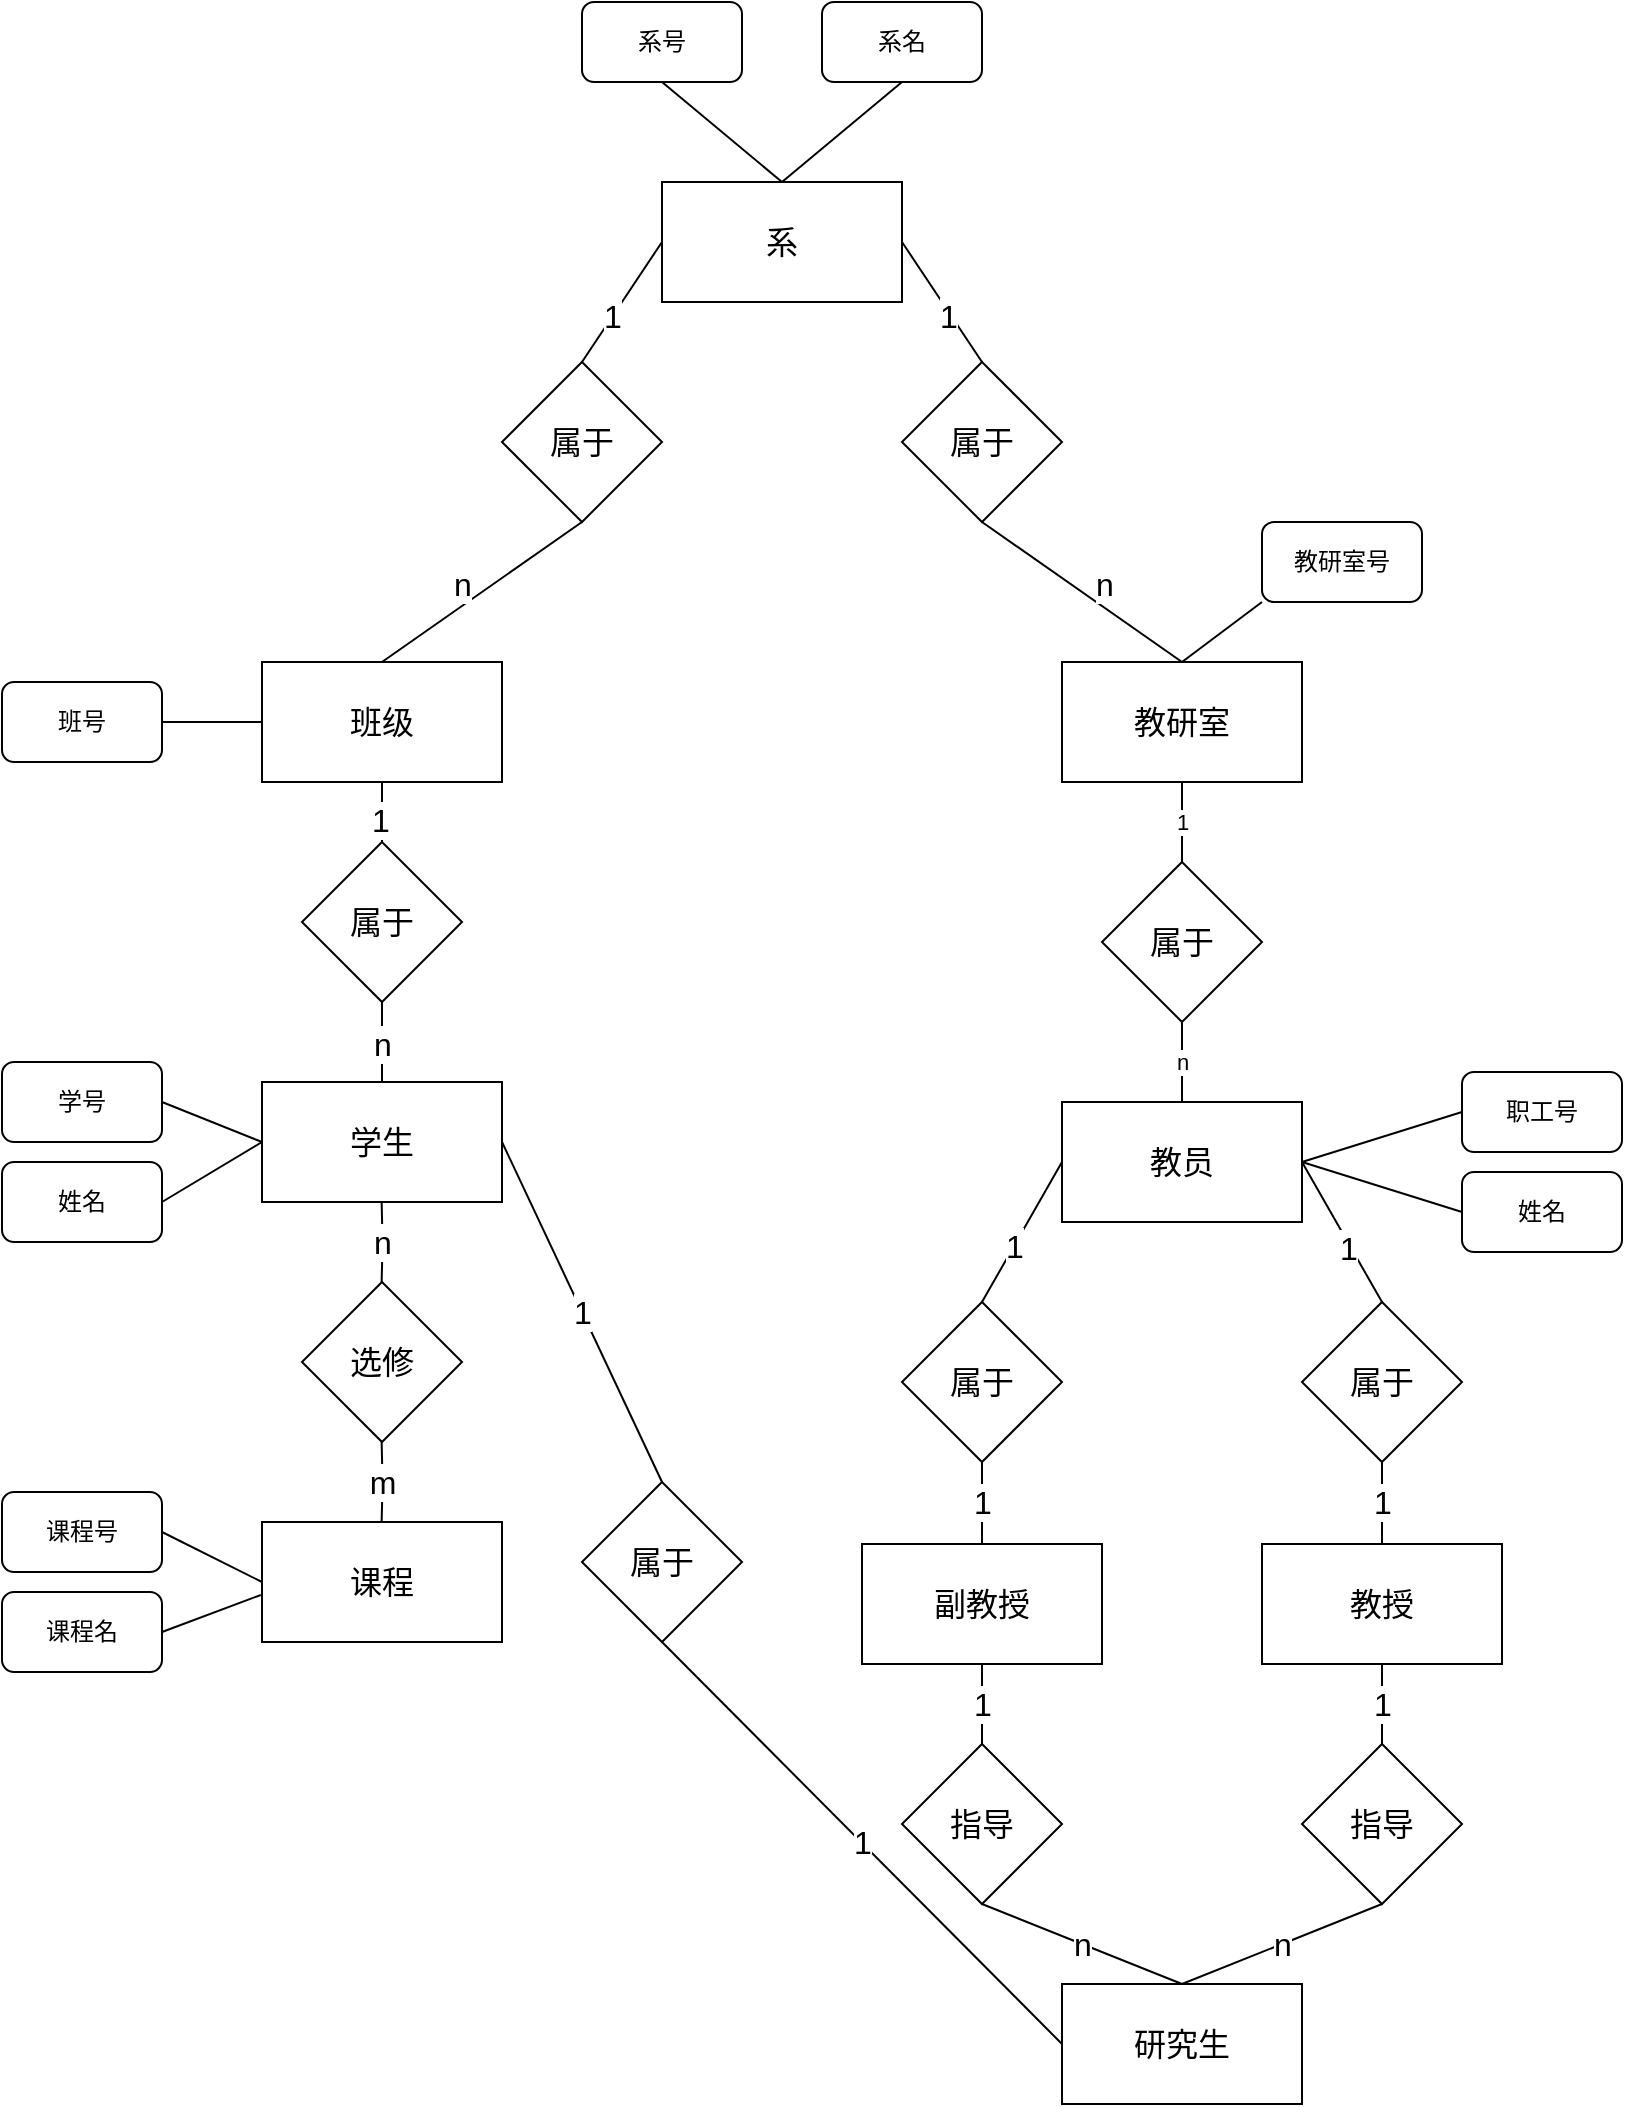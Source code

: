 <mxfile version="20.6.0" type="github">
  <diagram id="wtk5QLIoAwouslw7U4_e" name="第 1 页">
    <mxGraphModel dx="1599" dy="1215" grid="1" gridSize="10" guides="1" tooltips="1" connect="1" arrows="1" fold="1" page="1" pageScale="1" pageWidth="850" pageHeight="1100" math="0" shadow="0">
      <root>
        <mxCell id="0" />
        <mxCell id="1" parent="0" />
        <mxCell id="UVKUmxEZPX85mDdvoM-r-1" value="&lt;font style=&quot;font-size: 16px;&quot;&gt;系&lt;/font&gt;" style="rounded=0;whiteSpace=wrap;html=1;" vertex="1" parent="1">
          <mxGeometry x="270" y="240" width="120" height="60" as="geometry" />
        </mxCell>
        <mxCell id="UVKUmxEZPX85mDdvoM-r-2" value="属于" style="rhombus;whiteSpace=wrap;html=1;fontSize=16;" vertex="1" parent="1">
          <mxGeometry x="190" y="330" width="80" height="80" as="geometry" />
        </mxCell>
        <mxCell id="UVKUmxEZPX85mDdvoM-r-3" value="属于" style="rhombus;whiteSpace=wrap;html=1;fontSize=16;" vertex="1" parent="1">
          <mxGeometry x="390" y="330" width="80" height="80" as="geometry" />
        </mxCell>
        <mxCell id="UVKUmxEZPX85mDdvoM-r-4" value="" style="endArrow=none;html=1;rounded=0;fontSize=16;entryX=0;entryY=0.5;entryDx=0;entryDy=0;exitX=0.5;exitY=0;exitDx=0;exitDy=0;" edge="1" parent="1" source="UVKUmxEZPX85mDdvoM-r-2" target="UVKUmxEZPX85mDdvoM-r-1">
          <mxGeometry width="50" height="50" relative="1" as="geometry">
            <mxPoint x="220" y="370" as="sourcePoint" />
            <mxPoint x="270" y="320" as="targetPoint" />
          </mxGeometry>
        </mxCell>
        <mxCell id="UVKUmxEZPX85mDdvoM-r-5" value="1" style="edgeLabel;html=1;align=center;verticalAlign=middle;resizable=0;points=[];fontSize=16;" vertex="1" connectable="0" parent="UVKUmxEZPX85mDdvoM-r-4">
          <mxGeometry x="-0.24" y="1" relative="1" as="geometry">
            <mxPoint as="offset" />
          </mxGeometry>
        </mxCell>
        <mxCell id="UVKUmxEZPX85mDdvoM-r-6" value="" style="endArrow=none;html=1;rounded=0;fontSize=16;entryX=1;entryY=0.5;entryDx=0;entryDy=0;exitX=0.5;exitY=0;exitDx=0;exitDy=0;" edge="1" parent="1" source="UVKUmxEZPX85mDdvoM-r-3" target="UVKUmxEZPX85mDdvoM-r-1">
          <mxGeometry width="50" height="50" relative="1" as="geometry">
            <mxPoint x="320" y="410" as="sourcePoint" />
            <mxPoint x="370" y="360" as="targetPoint" />
          </mxGeometry>
        </mxCell>
        <mxCell id="UVKUmxEZPX85mDdvoM-r-7" value="1" style="edgeLabel;html=1;align=center;verticalAlign=middle;resizable=0;points=[];fontSize=16;" vertex="1" connectable="0" parent="UVKUmxEZPX85mDdvoM-r-6">
          <mxGeometry x="-0.191" y="1" relative="1" as="geometry">
            <mxPoint as="offset" />
          </mxGeometry>
        </mxCell>
        <mxCell id="UVKUmxEZPX85mDdvoM-r-8" value="班级" style="rounded=0;whiteSpace=wrap;html=1;fontSize=16;" vertex="1" parent="1">
          <mxGeometry x="70" y="480" width="120" height="60" as="geometry" />
        </mxCell>
        <mxCell id="UVKUmxEZPX85mDdvoM-r-9" value="" style="endArrow=none;html=1;rounded=0;fontSize=16;entryX=0.5;entryY=1;entryDx=0;entryDy=0;exitX=0.5;exitY=0;exitDx=0;exitDy=0;" edge="1" parent="1" source="UVKUmxEZPX85mDdvoM-r-8" target="UVKUmxEZPX85mDdvoM-r-2">
          <mxGeometry width="50" height="50" relative="1" as="geometry">
            <mxPoint x="300" y="490" as="sourcePoint" />
            <mxPoint x="350" y="440" as="targetPoint" />
          </mxGeometry>
        </mxCell>
        <mxCell id="UVKUmxEZPX85mDdvoM-r-10" value="n" style="edgeLabel;html=1;align=center;verticalAlign=middle;resizable=0;points=[];fontSize=16;" vertex="1" connectable="0" parent="UVKUmxEZPX85mDdvoM-r-9">
          <mxGeometry x="-0.216" relative="1" as="geometry">
            <mxPoint y="-12" as="offset" />
          </mxGeometry>
        </mxCell>
        <mxCell id="UVKUmxEZPX85mDdvoM-r-74" value="1" style="edgeStyle=none;rounded=0;orthogonalLoop=1;jettySize=auto;html=1;exitX=0.5;exitY=1;exitDx=0;exitDy=0;entryX=0.5;entryY=0;entryDx=0;entryDy=0;endArrow=none;endFill=0;" edge="1" parent="1" source="UVKUmxEZPX85mDdvoM-r-11" target="UVKUmxEZPX85mDdvoM-r-73">
          <mxGeometry relative="1" as="geometry" />
        </mxCell>
        <mxCell id="UVKUmxEZPX85mDdvoM-r-11" value="教研室" style="rounded=0;whiteSpace=wrap;html=1;fontSize=16;" vertex="1" parent="1">
          <mxGeometry x="470" y="480" width="120" height="60" as="geometry" />
        </mxCell>
        <mxCell id="UVKUmxEZPX85mDdvoM-r-12" value="" style="endArrow=none;html=1;rounded=0;fontSize=16;entryX=0.5;entryY=1;entryDx=0;entryDy=0;exitX=0.5;exitY=0;exitDx=0;exitDy=0;" edge="1" parent="1" source="UVKUmxEZPX85mDdvoM-r-11" target="UVKUmxEZPX85mDdvoM-r-3">
          <mxGeometry width="50" height="50" relative="1" as="geometry">
            <mxPoint x="240" y="490" as="sourcePoint" />
            <mxPoint x="240" y="420" as="targetPoint" />
          </mxGeometry>
        </mxCell>
        <mxCell id="UVKUmxEZPX85mDdvoM-r-13" value="n" style="edgeLabel;html=1;align=center;verticalAlign=middle;resizable=0;points=[];fontSize=16;" vertex="1" connectable="0" parent="UVKUmxEZPX85mDdvoM-r-12">
          <mxGeometry x="-0.216" relative="1" as="geometry">
            <mxPoint y="-12" as="offset" />
          </mxGeometry>
        </mxCell>
        <mxCell id="UVKUmxEZPX85mDdvoM-r-14" value="1" style="edgeStyle=orthogonalEdgeStyle;rounded=0;orthogonalLoop=1;jettySize=auto;html=1;exitX=0.5;exitY=1;exitDx=0;exitDy=0;entryX=0.5;entryY=0;entryDx=0;entryDy=0;fontSize=16;endArrow=none;endFill=0;" edge="1" parent="1" source="UVKUmxEZPX85mDdvoM-r-15" target="UVKUmxEZPX85mDdvoM-r-47">
          <mxGeometry relative="1" as="geometry" />
        </mxCell>
        <mxCell id="UVKUmxEZPX85mDdvoM-r-15" value="教授" style="rounded=0;whiteSpace=wrap;html=1;fontSize=16;" vertex="1" parent="1">
          <mxGeometry x="570" y="921" width="120" height="60" as="geometry" />
        </mxCell>
        <mxCell id="UVKUmxEZPX85mDdvoM-r-16" value="1" style="edgeStyle=orthogonalEdgeStyle;rounded=0;orthogonalLoop=1;jettySize=auto;html=1;exitX=0.5;exitY=1;exitDx=0;exitDy=0;entryX=0.5;entryY=0;entryDx=0;entryDy=0;fontSize=16;endArrow=none;endFill=0;" edge="1" parent="1" source="UVKUmxEZPX85mDdvoM-r-17" target="UVKUmxEZPX85mDdvoM-r-41">
          <mxGeometry relative="1" as="geometry" />
        </mxCell>
        <mxCell id="UVKUmxEZPX85mDdvoM-r-17" value="副教授" style="rounded=0;whiteSpace=wrap;html=1;fontSize=16;" vertex="1" parent="1">
          <mxGeometry x="370" y="921" width="120" height="60" as="geometry" />
        </mxCell>
        <mxCell id="UVKUmxEZPX85mDdvoM-r-18" value="属于" style="rhombus;whiteSpace=wrap;html=1;fontSize=16;" vertex="1" parent="1">
          <mxGeometry x="590" y="800" width="80" height="80" as="geometry" />
        </mxCell>
        <mxCell id="UVKUmxEZPX85mDdvoM-r-19" value="" style="endArrow=none;html=1;rounded=0;fontSize=16;entryX=1;entryY=0.5;entryDx=0;entryDy=0;exitX=0.5;exitY=0;exitDx=0;exitDy=0;" edge="1" parent="1" source="UVKUmxEZPX85mDdvoM-r-18" target="UVKUmxEZPX85mDdvoM-r-72">
          <mxGeometry width="50" height="50" relative="1" as="geometry">
            <mxPoint x="680" y="830" as="sourcePoint" />
            <mxPoint x="640" y="660" as="targetPoint" />
          </mxGeometry>
        </mxCell>
        <mxCell id="UVKUmxEZPX85mDdvoM-r-20" value="1" style="edgeLabel;html=1;align=center;verticalAlign=middle;resizable=0;points=[];fontSize=16;" vertex="1" connectable="0" parent="UVKUmxEZPX85mDdvoM-r-19">
          <mxGeometry x="-0.191" y="1" relative="1" as="geometry">
            <mxPoint as="offset" />
          </mxGeometry>
        </mxCell>
        <mxCell id="UVKUmxEZPX85mDdvoM-r-21" value="" style="endArrow=none;html=1;rounded=0;fontSize=16;entryX=0.5;entryY=1;entryDx=0;entryDy=0;exitX=0.5;exitY=0;exitDx=0;exitDy=0;" edge="1" parent="1" source="UVKUmxEZPX85mDdvoM-r-15" target="UVKUmxEZPX85mDdvoM-r-18">
          <mxGeometry width="50" height="50" relative="1" as="geometry">
            <mxPoint x="540" y="721" as="sourcePoint" />
            <mxPoint x="630" y="881" as="targetPoint" />
          </mxGeometry>
        </mxCell>
        <mxCell id="UVKUmxEZPX85mDdvoM-r-22" value="1" style="edgeLabel;html=1;align=center;verticalAlign=middle;resizable=0;points=[];fontSize=16;" vertex="1" connectable="0" parent="UVKUmxEZPX85mDdvoM-r-21">
          <mxGeometry x="-0.216" relative="1" as="geometry">
            <mxPoint y="-5" as="offset" />
          </mxGeometry>
        </mxCell>
        <mxCell id="UVKUmxEZPX85mDdvoM-r-23" value="属于" style="rhombus;whiteSpace=wrap;html=1;fontSize=16;" vertex="1" parent="1">
          <mxGeometry x="390" y="800" width="80" height="80" as="geometry" />
        </mxCell>
        <mxCell id="UVKUmxEZPX85mDdvoM-r-24" value="" style="endArrow=none;html=1;rounded=0;fontSize=16;entryX=0;entryY=0.5;entryDx=0;entryDy=0;exitX=0.5;exitY=0;exitDx=0;exitDy=0;" edge="1" parent="1" source="UVKUmxEZPX85mDdvoM-r-23" target="UVKUmxEZPX85mDdvoM-r-72">
          <mxGeometry width="50" height="50" relative="1" as="geometry">
            <mxPoint x="540" y="441" as="sourcePoint" />
            <mxPoint x="470" y="831" as="targetPoint" />
          </mxGeometry>
        </mxCell>
        <mxCell id="UVKUmxEZPX85mDdvoM-r-25" value="1" style="edgeLabel;html=1;align=center;verticalAlign=middle;resizable=0;points=[];fontSize=16;" vertex="1" connectable="0" parent="UVKUmxEZPX85mDdvoM-r-24">
          <mxGeometry x="-0.191" y="1" relative="1" as="geometry">
            <mxPoint as="offset" />
          </mxGeometry>
        </mxCell>
        <mxCell id="UVKUmxEZPX85mDdvoM-r-26" value="" style="endArrow=none;html=1;rounded=0;fontSize=16;entryX=0.5;entryY=1;entryDx=0;entryDy=0;" edge="1" parent="1" source="UVKUmxEZPX85mDdvoM-r-17" target="UVKUmxEZPX85mDdvoM-r-23">
          <mxGeometry width="50" height="50" relative="1" as="geometry">
            <mxPoint x="429.47" y="951" as="sourcePoint" />
            <mxPoint x="430" y="881" as="targetPoint" />
          </mxGeometry>
        </mxCell>
        <mxCell id="UVKUmxEZPX85mDdvoM-r-27" value="1" style="edgeLabel;html=1;align=center;verticalAlign=middle;resizable=0;points=[];fontSize=16;" vertex="1" connectable="0" parent="UVKUmxEZPX85mDdvoM-r-26">
          <mxGeometry x="-0.216" relative="1" as="geometry">
            <mxPoint y="-5" as="offset" />
          </mxGeometry>
        </mxCell>
        <mxCell id="UVKUmxEZPX85mDdvoM-r-28" style="edgeStyle=orthogonalEdgeStyle;rounded=0;orthogonalLoop=1;jettySize=auto;html=1;exitX=0.5;exitY=1;exitDx=0;exitDy=0;entryX=0.5;entryY=0;entryDx=0;entryDy=0;fontSize=16;endArrow=none;endFill=0;" edge="1" parent="1" source="UVKUmxEZPX85mDdvoM-r-30" target="UVKUmxEZPX85mDdvoM-r-33">
          <mxGeometry relative="1" as="geometry" />
        </mxCell>
        <mxCell id="UVKUmxEZPX85mDdvoM-r-29" value="n" style="edgeLabel;html=1;align=center;verticalAlign=middle;resizable=0;points=[];fontSize=16;" vertex="1" connectable="0" parent="UVKUmxEZPX85mDdvoM-r-28">
          <mxGeometry x="0.276" y="-1" relative="1" as="geometry">
            <mxPoint x="1" y="-5" as="offset" />
          </mxGeometry>
        </mxCell>
        <mxCell id="UVKUmxEZPX85mDdvoM-r-30" value="属于" style="rhombus;whiteSpace=wrap;html=1;fontSize=16;" vertex="1" parent="1">
          <mxGeometry x="90" y="570" width="80" height="80" as="geometry" />
        </mxCell>
        <mxCell id="UVKUmxEZPX85mDdvoM-r-31" value="" style="endArrow=none;html=1;rounded=0;fontSize=16;entryX=0.5;entryY=1;entryDx=0;entryDy=0;exitX=0.5;exitY=0;exitDx=0;exitDy=0;" edge="1" parent="1" source="UVKUmxEZPX85mDdvoM-r-30" target="UVKUmxEZPX85mDdvoM-r-8">
          <mxGeometry width="50" height="50" relative="1" as="geometry">
            <mxPoint x="240" y="340" as="sourcePoint" />
            <mxPoint x="280" y="280" as="targetPoint" />
          </mxGeometry>
        </mxCell>
        <mxCell id="UVKUmxEZPX85mDdvoM-r-32" value="1" style="edgeLabel;html=1;align=center;verticalAlign=middle;resizable=0;points=[];fontSize=16;" vertex="1" connectable="0" parent="UVKUmxEZPX85mDdvoM-r-31">
          <mxGeometry x="-0.24" y="1" relative="1" as="geometry">
            <mxPoint as="offset" />
          </mxGeometry>
        </mxCell>
        <mxCell id="UVKUmxEZPX85mDdvoM-r-33" value="学生" style="rounded=0;whiteSpace=wrap;html=1;fontSize=16;" vertex="1" parent="1">
          <mxGeometry x="70" y="690" width="120" height="60" as="geometry" />
        </mxCell>
        <mxCell id="UVKUmxEZPX85mDdvoM-r-34" value="课程" style="rounded=0;whiteSpace=wrap;html=1;fontSize=16;" vertex="1" parent="1">
          <mxGeometry x="70" y="910" width="120" height="60" as="geometry" />
        </mxCell>
        <mxCell id="UVKUmxEZPX85mDdvoM-r-35" value="选修" style="rhombus;whiteSpace=wrap;html=1;fontSize=16;" vertex="1" parent="1">
          <mxGeometry x="90" y="790" width="80" height="80" as="geometry" />
        </mxCell>
        <mxCell id="UVKUmxEZPX85mDdvoM-r-36" style="edgeStyle=orthogonalEdgeStyle;rounded=0;orthogonalLoop=1;jettySize=auto;html=1;exitX=0.5;exitY=1;exitDx=0;exitDy=0;entryX=0.5;entryY=0;entryDx=0;entryDy=0;fontSize=16;endArrow=none;endFill=0;" edge="1" parent="1">
          <mxGeometry relative="1" as="geometry">
            <mxPoint x="129.82" y="750" as="sourcePoint" />
            <mxPoint x="129.82" y="790" as="targetPoint" />
          </mxGeometry>
        </mxCell>
        <mxCell id="UVKUmxEZPX85mDdvoM-r-37" value="n" style="edgeLabel;html=1;align=center;verticalAlign=middle;resizable=0;points=[];fontSize=16;" vertex="1" connectable="0" parent="UVKUmxEZPX85mDdvoM-r-36">
          <mxGeometry x="0.276" y="-1" relative="1" as="geometry">
            <mxPoint x="1" y="-5" as="offset" />
          </mxGeometry>
        </mxCell>
        <mxCell id="UVKUmxEZPX85mDdvoM-r-38" style="edgeStyle=orthogonalEdgeStyle;rounded=0;orthogonalLoop=1;jettySize=auto;html=1;exitX=0.5;exitY=1;exitDx=0;exitDy=0;entryX=0.5;entryY=0;entryDx=0;entryDy=0;fontSize=16;endArrow=none;endFill=0;" edge="1" parent="1">
          <mxGeometry relative="1" as="geometry">
            <mxPoint x="129.82" y="870" as="sourcePoint" />
            <mxPoint x="129.82" y="910" as="targetPoint" />
          </mxGeometry>
        </mxCell>
        <mxCell id="UVKUmxEZPX85mDdvoM-r-39" value="m" style="edgeLabel;html=1;align=center;verticalAlign=middle;resizable=0;points=[];fontSize=16;" vertex="1" connectable="0" parent="UVKUmxEZPX85mDdvoM-r-38">
          <mxGeometry x="0.276" y="-1" relative="1" as="geometry">
            <mxPoint x="1" y="-5" as="offset" />
          </mxGeometry>
        </mxCell>
        <mxCell id="UVKUmxEZPX85mDdvoM-r-40" value="研究生" style="rounded=0;whiteSpace=wrap;html=1;fontSize=16;" vertex="1" parent="1">
          <mxGeometry x="470" y="1141" width="120" height="60" as="geometry" />
        </mxCell>
        <mxCell id="UVKUmxEZPX85mDdvoM-r-41" value="指导" style="rhombus;whiteSpace=wrap;html=1;fontSize=16;" vertex="1" parent="1">
          <mxGeometry x="390" y="1021" width="80" height="80" as="geometry" />
        </mxCell>
        <mxCell id="UVKUmxEZPX85mDdvoM-r-42" value="属于" style="rhombus;whiteSpace=wrap;html=1;fontSize=16;" vertex="1" parent="1">
          <mxGeometry x="230" y="890" width="80" height="80" as="geometry" />
        </mxCell>
        <mxCell id="UVKUmxEZPX85mDdvoM-r-43" value="1" style="endArrow=none;html=1;rounded=0;fontSize=16;entryX=1;entryY=0.5;entryDx=0;entryDy=0;exitX=0.5;exitY=0;exitDx=0;exitDy=0;" edge="1" parent="1" source="UVKUmxEZPX85mDdvoM-r-42" target="UVKUmxEZPX85mDdvoM-r-33">
          <mxGeometry width="50" height="50" relative="1" as="geometry">
            <mxPoint x="280" y="780" as="sourcePoint" />
            <mxPoint x="290" y="730" as="targetPoint" />
          </mxGeometry>
        </mxCell>
        <mxCell id="UVKUmxEZPX85mDdvoM-r-44" value="1" style="endArrow=none;html=1;rounded=0;fontSize=16;entryX=0.5;entryY=1;entryDx=0;entryDy=0;exitX=0;exitY=0.5;exitDx=0;exitDy=0;" edge="1" parent="1" source="UVKUmxEZPX85mDdvoM-r-40" target="UVKUmxEZPX85mDdvoM-r-42">
          <mxGeometry width="50" height="50" relative="1" as="geometry">
            <mxPoint x="300" y="840" as="sourcePoint" />
            <mxPoint x="330" y="935" as="targetPoint" />
          </mxGeometry>
        </mxCell>
        <mxCell id="UVKUmxEZPX85mDdvoM-r-45" value="n" style="endArrow=none;html=1;rounded=0;fontSize=16;entryX=0.5;entryY=1;entryDx=0;entryDy=0;exitX=0.5;exitY=0;exitDx=0;exitDy=0;" edge="1" parent="1" source="UVKUmxEZPX85mDdvoM-r-40" target="UVKUmxEZPX85mDdvoM-r-41">
          <mxGeometry width="50" height="50" relative="1" as="geometry">
            <mxPoint x="530" y="1131" as="sourcePoint" />
            <mxPoint x="580" y="1081" as="targetPoint" />
          </mxGeometry>
        </mxCell>
        <mxCell id="UVKUmxEZPX85mDdvoM-r-46" value="n" style="rounded=0;orthogonalLoop=1;jettySize=auto;html=1;exitX=0.5;exitY=1;exitDx=0;exitDy=0;entryX=0.5;entryY=0;entryDx=0;entryDy=0;fontSize=16;endArrow=none;endFill=0;" edge="1" parent="1" source="UVKUmxEZPX85mDdvoM-r-47" target="UVKUmxEZPX85mDdvoM-r-40">
          <mxGeometry relative="1" as="geometry" />
        </mxCell>
        <mxCell id="UVKUmxEZPX85mDdvoM-r-47" value="指导" style="rhombus;whiteSpace=wrap;html=1;fontSize=16;" vertex="1" parent="1">
          <mxGeometry x="590" y="1021" width="80" height="80" as="geometry" />
        </mxCell>
        <mxCell id="UVKUmxEZPX85mDdvoM-r-52" style="rounded=0;orthogonalLoop=1;jettySize=auto;html=1;exitX=0.5;exitY=1;exitDx=0;exitDy=0;entryX=0.5;entryY=0;entryDx=0;entryDy=0;endArrow=none;endFill=0;" edge="1" parent="1" source="UVKUmxEZPX85mDdvoM-r-48" target="UVKUmxEZPX85mDdvoM-r-1">
          <mxGeometry relative="1" as="geometry" />
        </mxCell>
        <mxCell id="UVKUmxEZPX85mDdvoM-r-48" value="系号" style="rounded=1;whiteSpace=wrap;html=1;" vertex="1" parent="1">
          <mxGeometry x="230" y="150" width="80" height="40" as="geometry" />
        </mxCell>
        <mxCell id="UVKUmxEZPX85mDdvoM-r-53" style="edgeStyle=none;rounded=0;orthogonalLoop=1;jettySize=auto;html=1;exitX=0.5;exitY=1;exitDx=0;exitDy=0;entryX=0.5;entryY=0;entryDx=0;entryDy=0;endArrow=none;endFill=0;" edge="1" parent="1" source="UVKUmxEZPX85mDdvoM-r-49" target="UVKUmxEZPX85mDdvoM-r-1">
          <mxGeometry relative="1" as="geometry" />
        </mxCell>
        <mxCell id="UVKUmxEZPX85mDdvoM-r-49" value="系名" style="rounded=1;whiteSpace=wrap;html=1;" vertex="1" parent="1">
          <mxGeometry x="350" y="150" width="80" height="40" as="geometry" />
        </mxCell>
        <mxCell id="UVKUmxEZPX85mDdvoM-r-58" style="edgeStyle=none;rounded=0;orthogonalLoop=1;jettySize=auto;html=1;exitX=1;exitY=0.5;exitDx=0;exitDy=0;entryX=0;entryY=0.5;entryDx=0;entryDy=0;endArrow=none;endFill=0;" edge="1" parent="1" source="UVKUmxEZPX85mDdvoM-r-56" target="UVKUmxEZPX85mDdvoM-r-8">
          <mxGeometry relative="1" as="geometry" />
        </mxCell>
        <mxCell id="UVKUmxEZPX85mDdvoM-r-56" value="班号" style="rounded=1;whiteSpace=wrap;html=1;" vertex="1" parent="1">
          <mxGeometry x="-60" y="490" width="80" height="40" as="geometry" />
        </mxCell>
        <mxCell id="UVKUmxEZPX85mDdvoM-r-61" style="edgeStyle=none;rounded=0;orthogonalLoop=1;jettySize=auto;html=1;exitX=0;exitY=1;exitDx=0;exitDy=0;entryX=0.5;entryY=0;entryDx=0;entryDy=0;endArrow=none;endFill=0;" edge="1" parent="1" source="UVKUmxEZPX85mDdvoM-r-60" target="UVKUmxEZPX85mDdvoM-r-11">
          <mxGeometry relative="1" as="geometry" />
        </mxCell>
        <mxCell id="UVKUmxEZPX85mDdvoM-r-60" value="教研室号" style="rounded=1;whiteSpace=wrap;html=1;" vertex="1" parent="1">
          <mxGeometry x="570" y="410" width="80" height="40" as="geometry" />
        </mxCell>
        <mxCell id="UVKUmxEZPX85mDdvoM-r-63" style="edgeStyle=none;rounded=0;orthogonalLoop=1;jettySize=auto;html=1;exitX=1;exitY=0.5;exitDx=0;exitDy=0;entryX=0;entryY=0.5;entryDx=0;entryDy=0;endArrow=none;endFill=0;" edge="1" parent="1" source="UVKUmxEZPX85mDdvoM-r-62" target="UVKUmxEZPX85mDdvoM-r-33">
          <mxGeometry relative="1" as="geometry" />
        </mxCell>
        <mxCell id="UVKUmxEZPX85mDdvoM-r-62" value="学号" style="rounded=1;whiteSpace=wrap;html=1;" vertex="1" parent="1">
          <mxGeometry x="-60" y="680" width="80" height="40" as="geometry" />
        </mxCell>
        <mxCell id="UVKUmxEZPX85mDdvoM-r-65" style="edgeStyle=none;rounded=0;orthogonalLoop=1;jettySize=auto;html=1;exitX=1;exitY=0.5;exitDx=0;exitDy=0;entryX=0;entryY=0.5;entryDx=0;entryDy=0;endArrow=none;endFill=0;" edge="1" parent="1" source="UVKUmxEZPX85mDdvoM-r-64" target="UVKUmxEZPX85mDdvoM-r-33">
          <mxGeometry relative="1" as="geometry" />
        </mxCell>
        <mxCell id="UVKUmxEZPX85mDdvoM-r-64" value="姓名" style="rounded=1;whiteSpace=wrap;html=1;" vertex="1" parent="1">
          <mxGeometry x="-60" y="730" width="80" height="40" as="geometry" />
        </mxCell>
        <mxCell id="UVKUmxEZPX85mDdvoM-r-68" style="edgeStyle=none;rounded=0;orthogonalLoop=1;jettySize=auto;html=1;exitX=1;exitY=0.5;exitDx=0;exitDy=0;entryX=0;entryY=0.5;entryDx=0;entryDy=0;endArrow=none;endFill=0;" edge="1" parent="1" source="UVKUmxEZPX85mDdvoM-r-66" target="UVKUmxEZPX85mDdvoM-r-34">
          <mxGeometry relative="1" as="geometry" />
        </mxCell>
        <mxCell id="UVKUmxEZPX85mDdvoM-r-66" value="课程号" style="rounded=1;whiteSpace=wrap;html=1;" vertex="1" parent="1">
          <mxGeometry x="-60" y="895" width="80" height="40" as="geometry" />
        </mxCell>
        <mxCell id="UVKUmxEZPX85mDdvoM-r-71" style="edgeStyle=none;rounded=0;orthogonalLoop=1;jettySize=auto;html=1;exitX=1;exitY=0.5;exitDx=0;exitDy=0;entryX=-0.005;entryY=0.608;entryDx=0;entryDy=0;entryPerimeter=0;endArrow=none;endFill=0;" edge="1" parent="1" source="UVKUmxEZPX85mDdvoM-r-67" target="UVKUmxEZPX85mDdvoM-r-34">
          <mxGeometry relative="1" as="geometry" />
        </mxCell>
        <mxCell id="UVKUmxEZPX85mDdvoM-r-67" value="课程名" style="rounded=1;whiteSpace=wrap;html=1;" vertex="1" parent="1">
          <mxGeometry x="-60" y="945" width="80" height="40" as="geometry" />
        </mxCell>
        <mxCell id="UVKUmxEZPX85mDdvoM-r-72" value="教员" style="rounded=0;whiteSpace=wrap;html=1;fontSize=16;" vertex="1" parent="1">
          <mxGeometry x="470" y="700" width="120" height="60" as="geometry" />
        </mxCell>
        <mxCell id="UVKUmxEZPX85mDdvoM-r-75" value="n" style="edgeStyle=none;rounded=0;orthogonalLoop=1;jettySize=auto;html=1;exitX=0.5;exitY=1;exitDx=0;exitDy=0;entryX=0.5;entryY=0;entryDx=0;entryDy=0;endArrow=none;endFill=0;" edge="1" parent="1" source="UVKUmxEZPX85mDdvoM-r-73" target="UVKUmxEZPX85mDdvoM-r-72">
          <mxGeometry relative="1" as="geometry" />
        </mxCell>
        <mxCell id="UVKUmxEZPX85mDdvoM-r-73" value="属于" style="rhombus;whiteSpace=wrap;html=1;fontSize=16;" vertex="1" parent="1">
          <mxGeometry x="490" y="580" width="80" height="80" as="geometry" />
        </mxCell>
        <mxCell id="UVKUmxEZPX85mDdvoM-r-82" style="edgeStyle=none;rounded=0;orthogonalLoop=1;jettySize=auto;html=1;exitX=0;exitY=0.5;exitDx=0;exitDy=0;entryX=1;entryY=0.5;entryDx=0;entryDy=0;endArrow=none;endFill=0;" edge="1" parent="1" source="UVKUmxEZPX85mDdvoM-r-78" target="UVKUmxEZPX85mDdvoM-r-72">
          <mxGeometry relative="1" as="geometry" />
        </mxCell>
        <mxCell id="UVKUmxEZPX85mDdvoM-r-78" value="职工号" style="rounded=1;whiteSpace=wrap;html=1;" vertex="1" parent="1">
          <mxGeometry x="670" y="685" width="80" height="40" as="geometry" />
        </mxCell>
        <mxCell id="UVKUmxEZPX85mDdvoM-r-83" style="edgeStyle=none;rounded=0;orthogonalLoop=1;jettySize=auto;html=1;exitX=0;exitY=0.5;exitDx=0;exitDy=0;entryX=1;entryY=0.5;entryDx=0;entryDy=0;endArrow=none;endFill=0;" edge="1" parent="1" source="UVKUmxEZPX85mDdvoM-r-79" target="UVKUmxEZPX85mDdvoM-r-72">
          <mxGeometry relative="1" as="geometry" />
        </mxCell>
        <mxCell id="UVKUmxEZPX85mDdvoM-r-79" value="姓名" style="rounded=1;whiteSpace=wrap;html=1;" vertex="1" parent="1">
          <mxGeometry x="670" y="735" width="80" height="40" as="geometry" />
        </mxCell>
      </root>
    </mxGraphModel>
  </diagram>
</mxfile>

